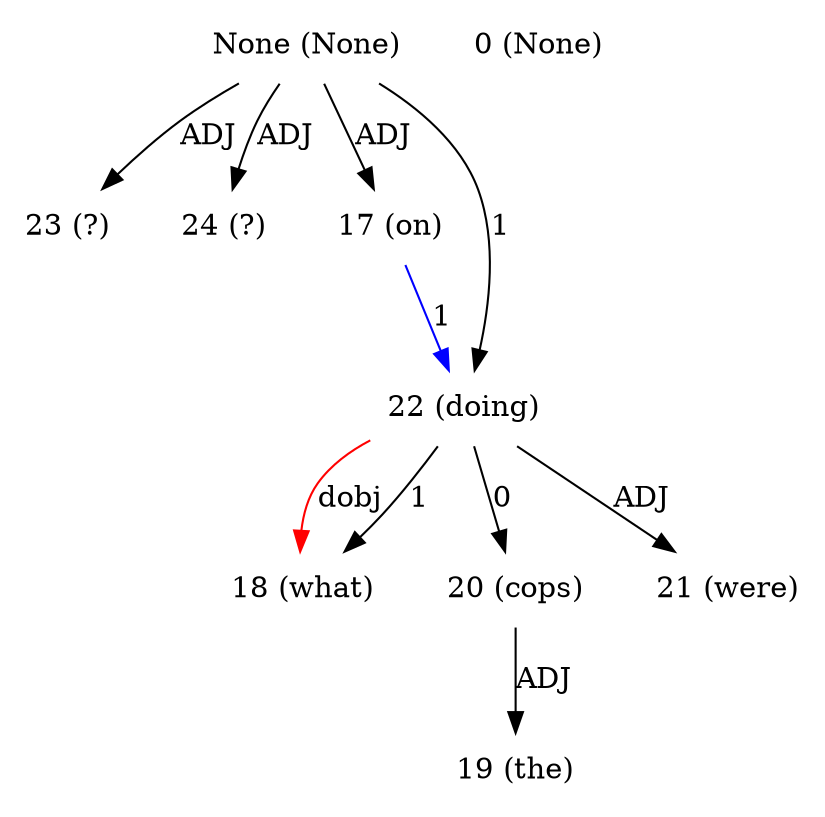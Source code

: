 digraph G{
edge [dir=forward]
node [shape=plaintext]

None [label="None (None)"]
None -> 23 [label="ADJ"]
None -> 24 [label="ADJ"]
None [label="None (None)"]
None -> 17 [label="ADJ"]
None [label="None (None)"]
None -> 22 [label="1"]
0 [label="0 (None)"]
17 [label="17 (on)"]
17 -> 22 [label="1", color="blue"]
18 [label="18 (what)"]
22 -> 18 [label="dobj", color="red"]
19 [label="19 (the)"]
20 [label="20 (cops)"]
20 -> 19 [label="ADJ"]
21 [label="21 (were)"]
22 [label="22 (doing)"]
22 -> 18 [label="1"]
22 -> 20 [label="0"]
22 -> 21 [label="ADJ"]
23 [label="23 (?)"]
24 [label="24 (?)"]
}
